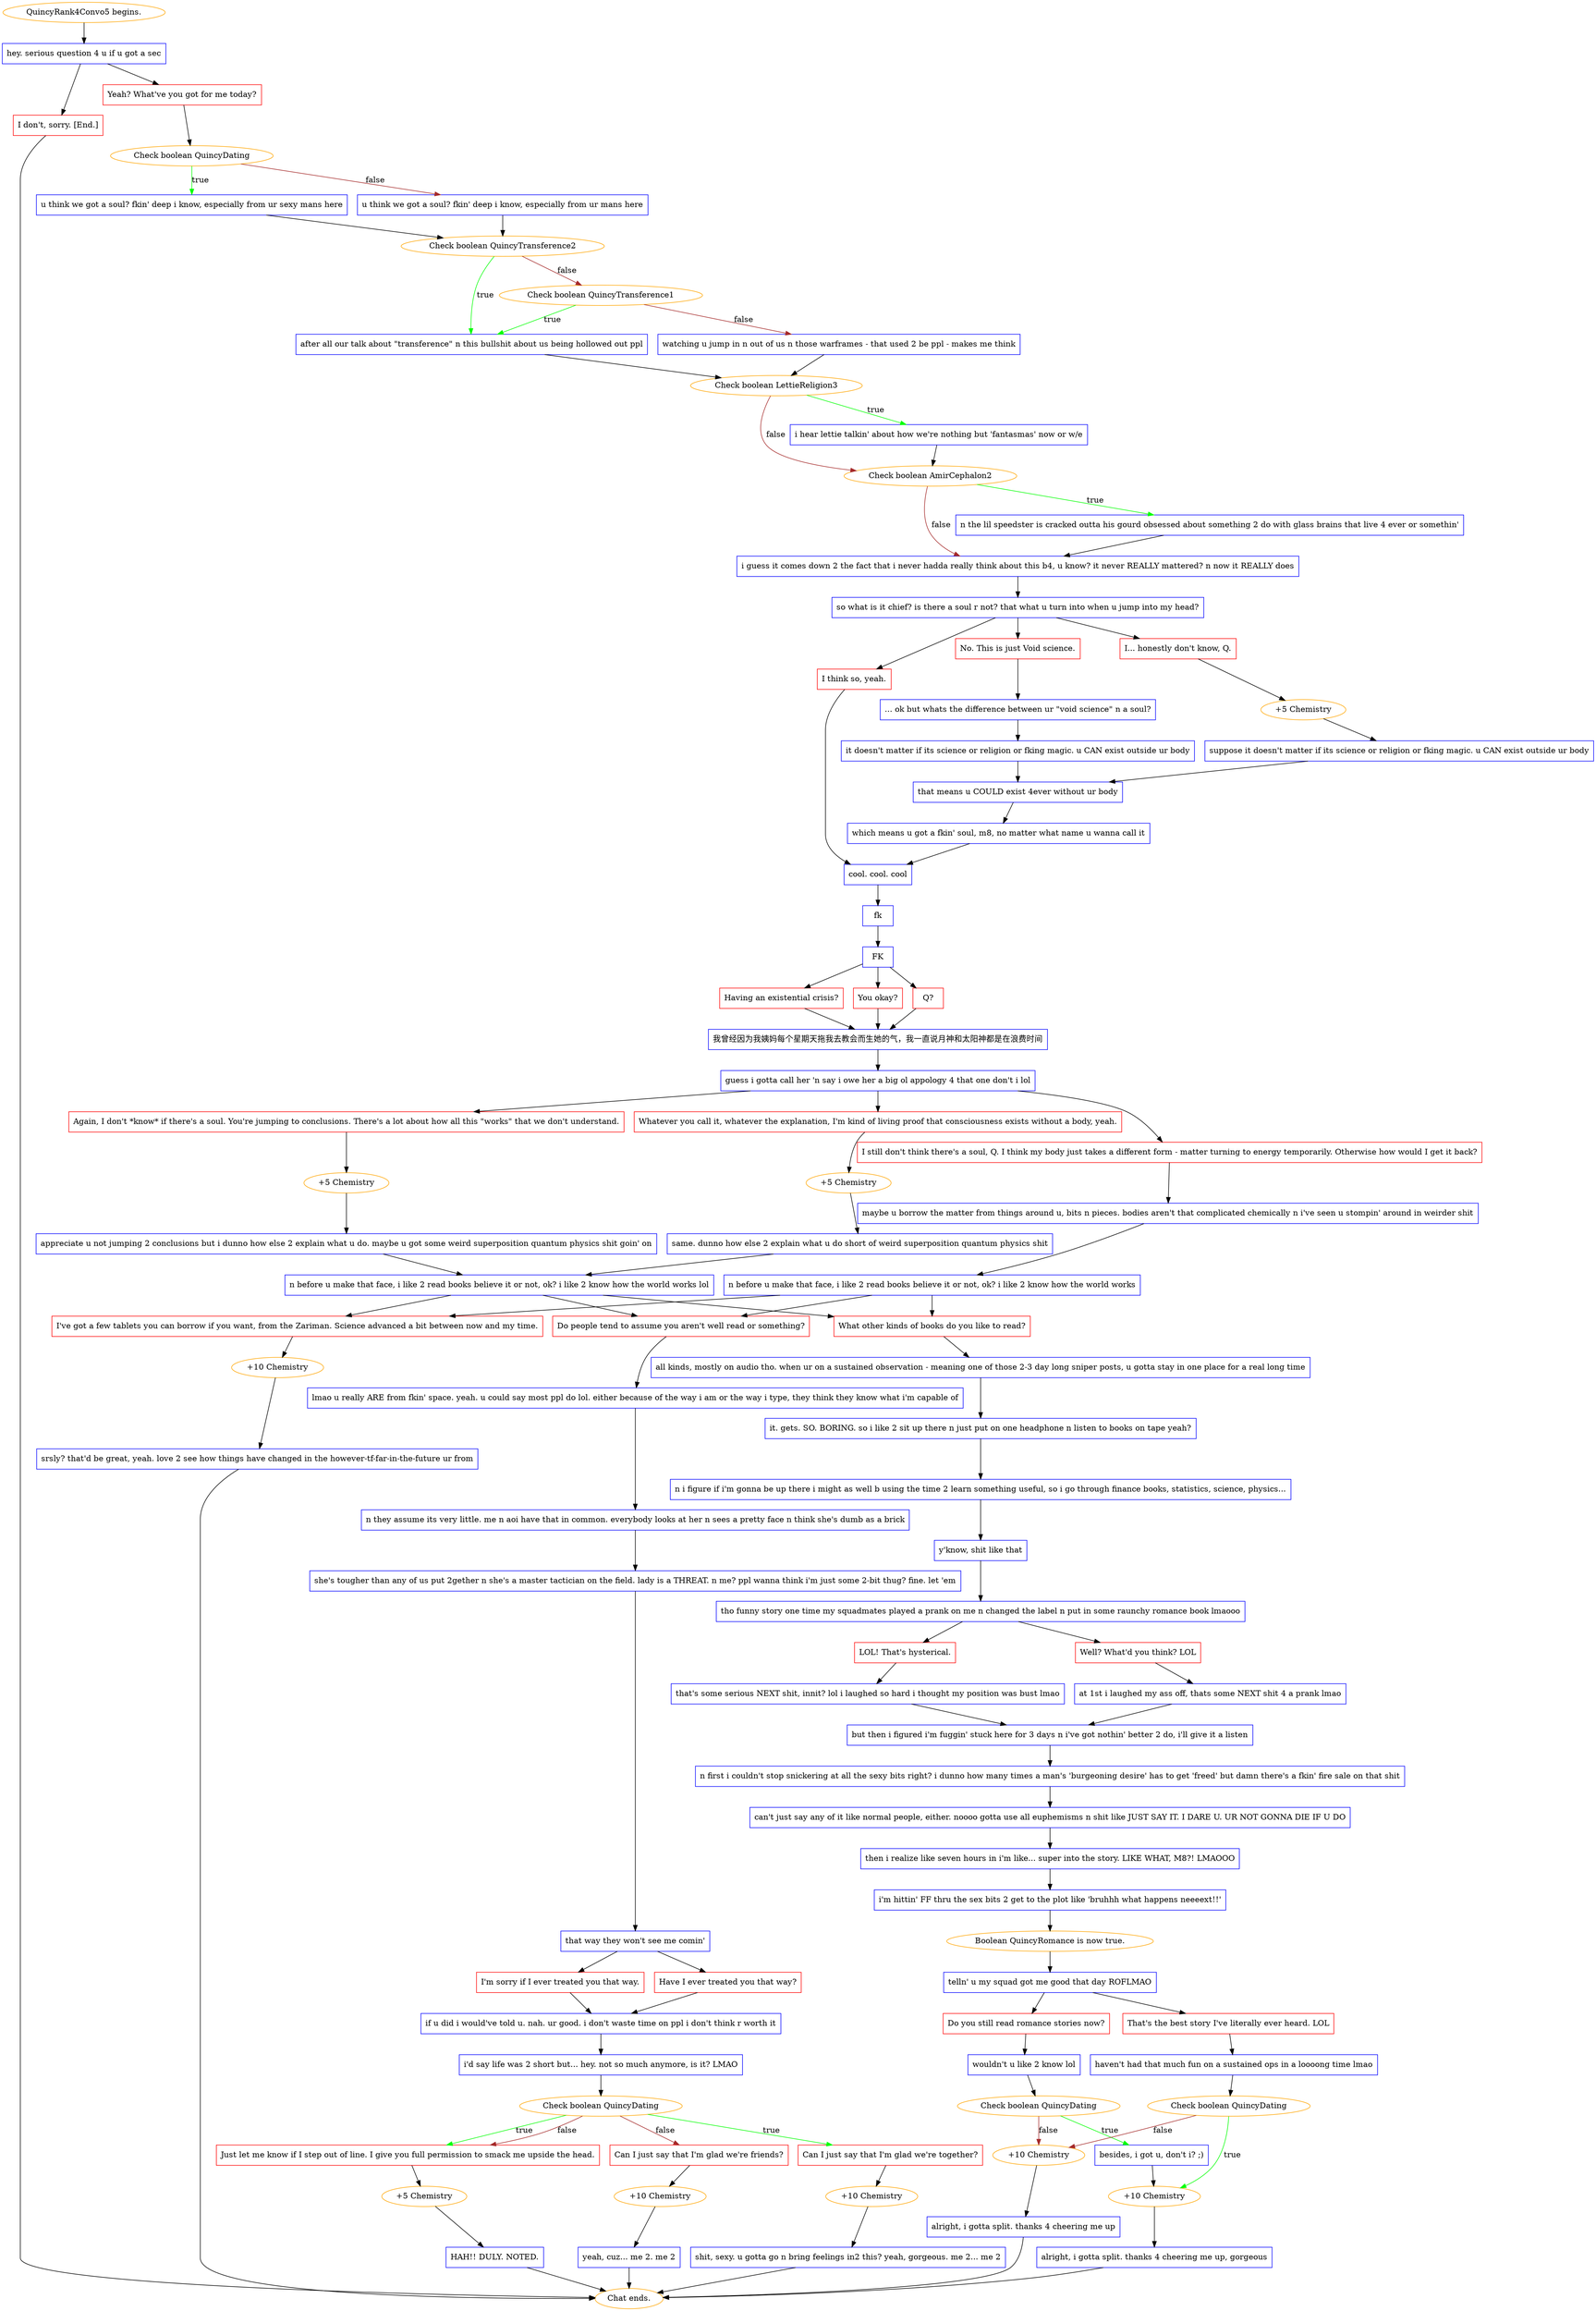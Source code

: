 digraph {
	"QuincyRank4Convo5 begins." [color=orange];
		"QuincyRank4Convo5 begins." -> j3260901526;
	j3260901526 [label="hey. serious question 4 u if u got a sec",shape=box,color=blue];
		j3260901526 -> j1938970341;
		j3260901526 -> j2289821527;
	j1938970341 [label="Yeah? What've you got for me today?",shape=box,color=red];
		j1938970341 -> j2766287080;
	j2289821527 [label="I don't, sorry. [End.]",shape=box,color=red];
		j2289821527 -> "Chat ends.";
	j2766287080 [label="Check boolean QuincyDating",color=orange];
		j2766287080 -> j3224415517 [label=true,color=green];
		j2766287080 -> j2116715771 [label=false,color=brown];
	"Chat ends." [color=orange];
	j3224415517 [label="u think we got a soul? fkin' deep i know, especially from ur sexy mans here",shape=box,color=blue];
		j3224415517 -> j326257790;
	j2116715771 [label="u think we got a soul? fkin' deep i know, especially from ur mans here",shape=box,color=blue];
		j2116715771 -> j326257790;
	j326257790 [label="Check boolean QuincyTransference2",color=orange];
		j326257790 -> j3743016753 [label=true,color=green];
		j326257790 -> j612349731 [label=false,color=brown];
	j3743016753 [label="after all our talk about \"transference\" n this bullshit about us being hollowed out ppl",shape=box,color=blue];
		j3743016753 -> j2577201681;
	j612349731 [label="Check boolean QuincyTransference1",color=orange];
		j612349731 -> j3743016753 [label=true,color=green];
		j612349731 -> j3638367645 [label=false,color=brown];
	j2577201681 [label="Check boolean LettieReligion3",color=orange];
		j2577201681 -> j2777117259 [label=true,color=green];
		j2577201681 -> j3776885986 [label=false,color=brown];
	j3638367645 [label="watching u jump in n out of us n those warframes - that used 2 be ppl - makes me think",shape=box,color=blue];
		j3638367645 -> j2577201681;
	j2777117259 [label="i hear lettie talkin' about how we're nothing but 'fantasmas' now or w/e",shape=box,color=blue];
		j2777117259 -> j3776885986;
	j3776885986 [label="Check boolean AmirCephalon2",color=orange];
		j3776885986 -> j4250130499 [label=true,color=green];
		j3776885986 -> j2536558763 [label=false,color=brown];
	j4250130499 [label="n the lil speedster is cracked outta his gourd obsessed about something 2 do with glass brains that live 4 ever or somethin'",shape=box,color=blue];
		j4250130499 -> j2536558763;
	j2536558763 [label="i guess it comes down 2 the fact that i never hadda really think about this b4, u know? it never REALLY mattered? n now it REALLY does",shape=box,color=blue];
		j2536558763 -> j1995493427;
	j1995493427 [label="so what is it chief? is there a soul r not? that what u turn into when u jump into my head?",shape=box,color=blue];
		j1995493427 -> j1854198291;
		j1995493427 -> j1789953279;
		j1995493427 -> j174902413;
	j1854198291 [label="I think so, yeah.",shape=box,color=red];
		j1854198291 -> j519199212;
	j1789953279 [label="No. This is just Void science.",shape=box,color=red];
		j1789953279 -> j453802291;
	j174902413 [label="I... honestly don't know, Q.",shape=box,color=red];
		j174902413 -> j2955292028;
	j519199212 [label="cool. cool. cool",shape=box,color=blue];
		j519199212 -> j4187067710;
	j453802291 [label="... ok but whats the difference between ur \"void science\" n a soul?",shape=box,color=blue];
		j453802291 -> j3896826564;
	j2955292028 [label="+5 Chemistry",color=orange];
		j2955292028 -> j2385328583;
	j4187067710 [label="fk",shape=box,color=blue];
		j4187067710 -> j894577044;
	j3896826564 [label="it doesn't matter if its science or religion or fking magic. u CAN exist outside ur body",shape=box,color=blue];
		j3896826564 -> j269764317;
	j2385328583 [label="suppose it doesn't matter if its science or religion or fking magic. u CAN exist outside ur body",shape=box,color=blue];
		j2385328583 -> j269764317;
	j894577044 [label="FK",shape=box,color=blue];
		j894577044 -> j1479013318;
		j894577044 -> j1137432135;
		j894577044 -> j1931231623;
	j269764317 [label="that means u COULD exist 4ever without ur body",shape=box,color=blue];
		j269764317 -> j2448547489;
	j1479013318 [label="Having an existential crisis?",shape=box,color=red];
		j1479013318 -> j1787595189;
	j1137432135 [label="You okay?",shape=box,color=red];
		j1137432135 -> j1787595189;
	j1931231623 [label="Q?",shape=box,color=red];
		j1931231623 -> j1787595189;
	j2448547489 [label="which means u got a fkin' soul, m8, no matter what name u wanna call it",shape=box,color=blue];
		j2448547489 -> j519199212;
	j1787595189 [label="我曾经因为我姨妈每个星期天拖我去教会而生她的气，我一直说月神和太阳神都是在浪费时间",shape=box,color=blue];
		j1787595189 -> j3402961147;
	j3402961147 [label="guess i gotta call her 'n say i owe her a big ol appology 4 that one don't i lol",shape=box,color=blue];
		j3402961147 -> j496087834;
		j3402961147 -> j549238527;
		j3402961147 -> j3869007619;
	j496087834 [label="Whatever you call it, whatever the explanation, I'm kind of living proof that consciousness exists without a body, yeah.",shape=box,color=red];
		j496087834 -> j3367044196;
	j549238527 [label="Again, I don't *know* if there's a soul. You're jumping to conclusions. There's a lot about how all this \"works\" that we don't understand.",shape=box,color=red];
		j549238527 -> j740461353;
	j3869007619 [label="I still don't think there's a soul, Q. I think my body just takes a different form - matter turning to energy temporarily. Otherwise how would I get it back?",shape=box,color=red];
		j3869007619 -> j3312365510;
	j3367044196 [label="+5 Chemistry",color=orange];
		j3367044196 -> j2402429071;
	j740461353 [label="+5 Chemistry",color=orange];
		j740461353 -> j3817550163;
	j3312365510 [label="maybe u borrow the matter from things around u, bits n pieces. bodies aren't that complicated chemically n i've seen u stompin' around in weirder shit",shape=box,color=blue];
		j3312365510 -> j4046362530;
	j2402429071 [label="same. dunno how else 2 explain what u do short of weird superposition quantum physics shit",shape=box,color=blue];
		j2402429071 -> j1624663169;
	j3817550163 [label="appreciate u not jumping 2 conclusions but i dunno how else 2 explain what u do. maybe u got some weird superposition quantum physics shit goin' on",shape=box,color=blue];
		j3817550163 -> j1624663169;
	j4046362530 [label="n before u make that face, i like 2 read books believe it or not, ok? i like 2 know how the world works",shape=box,color=blue];
		j4046362530 -> j1485985933;
		j4046362530 -> j1305576164;
		j4046362530 -> j1865851679;
	j1624663169 [label="n before u make that face, i like 2 read books believe it or not, ok? i like 2 know how the world works lol",shape=box,color=blue];
		j1624663169 -> j1485985933;
		j1624663169 -> j1305576164;
		j1624663169 -> j1865851679;
	j1485985933 [label="I've got a few tablets you can borrow if you want, from the Zariman. Science advanced a bit between now and my time.",shape=box,color=red];
		j1485985933 -> j54233501;
	j1305576164 [label="What other kinds of books do you like to read?",shape=box,color=red];
		j1305576164 -> j1744519431;
	j1865851679 [label="Do people tend to assume you aren't well read or something?",shape=box,color=red];
		j1865851679 -> j793124171;
	j54233501 [label="+10 Chemistry",color=orange];
		j54233501 -> j3298475703;
	j1744519431 [label="all kinds, mostly on audio tho. when ur on a sustained observation - meaning one of those 2-3 day long sniper posts, u gotta stay in one place for a real long time",shape=box,color=blue];
		j1744519431 -> j6761622;
	j793124171 [label="lmao u really ARE from fkin' space. yeah. u could say most ppl do lol. either because of the way i am or the way i type, they think they know what i'm capable of",shape=box,color=blue];
		j793124171 -> j349095538;
	j3298475703 [label="srsly? that'd be great, yeah. love 2 see how things have changed in the however-tf-far-in-the-future ur from",shape=box,color=blue];
		j3298475703 -> "Chat ends.";
	j6761622 [label="it. gets. SO. BORING. so i like 2 sit up there n just put on one headphone n listen to books on tape yeah?",shape=box,color=blue];
		j6761622 -> j786592857;
	j349095538 [label="n they assume its very little. me n aoi have that in common. everybody looks at her n sees a pretty face n think she's dumb as a brick",shape=box,color=blue];
		j349095538 -> j212101301;
	j786592857 [label="n i figure if i'm gonna be up there i might as well b using the time 2 learn something useful, so i go through finance books, statistics, science, physics...",shape=box,color=blue];
		j786592857 -> j585266063;
	j212101301 [label="she's tougher than any of us put 2gether n she's a master tactician on the field. lady is a THREAT. n me? ppl wanna think i'm just some 2-bit thug? fine. let 'em",shape=box,color=blue];
		j212101301 -> j856518582;
	j585266063 [label="y'know, shit like that",shape=box,color=blue];
		j585266063 -> j117308678;
	j856518582 [label="that way they won't see me comin'",shape=box,color=blue];
		j856518582 -> j3185473819;
		j856518582 -> j742282970;
	j117308678 [label="tho funny story one time my squadmates played a prank on me n changed the label n put in some raunchy romance book lmaooo",shape=box,color=blue];
		j117308678 -> j3581521208;
		j117308678 -> j2634429542;
	j3185473819 [label="Have I ever treated you that way?",shape=box,color=red];
		j3185473819 -> j2828963153;
	j742282970 [label="I'm sorry if I ever treated you that way.",shape=box,color=red];
		j742282970 -> j2828963153;
	j3581521208 [label="LOL! That's hysterical.",shape=box,color=red];
		j3581521208 -> j3533200168;
	j2634429542 [label="Well? What'd you think? LOL",shape=box,color=red];
		j2634429542 -> j1226712993;
	j2828963153 [label="if u did i would've told u. nah. ur good. i don't waste time on ppl i don't think r worth it",shape=box,color=blue];
		j2828963153 -> j3666326362;
	j3533200168 [label="that's some serious NEXT shit, innit? lol i laughed so hard i thought my position was bust lmao",shape=box,color=blue];
		j3533200168 -> j54353555;
	j1226712993 [label="at 1st i laughed my ass off, thats some NEXT shit 4 a prank lmao",shape=box,color=blue];
		j1226712993 -> j54353555;
	j3666326362 [label="i'd say life was 2 short but... hey. not so much anymore, is it? LMAO",shape=box,color=blue];
		j3666326362 -> j2277318633;
	j54353555 [label="but then i figured i'm fuggin' stuck here for 3 days n i've got nothin' better 2 do, i'll give it a listen",shape=box,color=blue];
		j54353555 -> j1092147890;
	j2277318633 [label="Check boolean QuincyDating",color=orange];
		j2277318633 -> j2159732338 [label=true,color=green];
		j2277318633 -> j710538379 [label=true,color=green];
		j2277318633 -> j631304521 [label=false,color=brown];
		j2277318633 -> j710538379 [label=false,color=brown];
	j1092147890 [label="n first i couldn't stop snickering at all the sexy bits right? i dunno how many times a man's 'burgeoning desire' has to get 'freed' but damn there's a fkin' fire sale on that shit",shape=box,color=blue];
		j1092147890 -> j628412608;
	j2159732338 [label="Can I just say that I'm glad we're together?",shape=box,color=red];
		j2159732338 -> j1734536789;
	j710538379 [label="Just let me know if I step out of line. I give you full permission to smack me upside the head.",shape=box,color=red];
		j710538379 -> j651457173;
	j631304521 [label="Can I just say that I'm glad we're friends?",shape=box,color=red];
		j631304521 -> j326300696;
	j628412608 [label="can't just say any of it like normal people, either. noooo gotta use all euphemisms n shit like JUST SAY IT. I DARE U. UR NOT GONNA DIE IF U DO",shape=box,color=blue];
		j628412608 -> j552727331;
	j1734536789 [label="+10 Chemistry",color=orange];
		j1734536789 -> j1237488041;
	j651457173 [label="+5 Chemistry",color=orange];
		j651457173 -> j2046257741;
	j326300696 [label="+10 Chemistry",color=orange];
		j326300696 -> j3057244679;
	j552727331 [label="then i realize like seven hours in i'm like... super into the story. LIKE WHAT, M8?! LMAOOO",shape=box,color=blue];
		j552727331 -> j3254090768;
	j1237488041 [label="shit, sexy. u gotta go n bring feelings in2 this? yeah, gorgeous. me 2... me 2",shape=box,color=blue];
		j1237488041 -> "Chat ends.";
	j2046257741 [label="HAH!! DULY. NOTED.",shape=box,color=blue];
		j2046257741 -> "Chat ends.";
	j3057244679 [label="yeah, cuz... me 2. me 2",shape=box,color=blue];
		j3057244679 -> "Chat ends.";
	j3254090768 [label="i'm hittin' FF thru the sex bits 2 get to the plot like 'bruhhh what happens neeeext!!'",shape=box,color=blue];
		j3254090768 -> j2135393838;
	j2135393838 [label="Boolean QuincyRomance is now true.",color=orange];
		j2135393838 -> j1492383159;
	j1492383159 [label="telln' u my squad got me good that day ROFLMAO",shape=box,color=blue];
		j1492383159 -> j3611162565;
		j1492383159 -> j803964986;
	j3611162565 [label="Do you still read romance stories now?",shape=box,color=red];
		j3611162565 -> j1198921742;
	j803964986 [label="That's the best story I've literally ever heard. LOL",shape=box,color=red];
		j803964986 -> j1135028221;
	j1198921742 [label="wouldn't u like 2 know lol",shape=box,color=blue];
		j1198921742 -> j604126944;
	j1135028221 [label="haven't had that much fun on a sustained ops in a loooong time lmao",shape=box,color=blue];
		j1135028221 -> j1600301015;
	j604126944 [label="Check boolean QuincyDating",color=orange];
		j604126944 -> j3548157724 [label=true,color=green];
		j604126944 -> j1133246837 [label=false,color=brown];
	j1600301015 [label="Check boolean QuincyDating",color=orange];
		j1600301015 -> j3686568174 [label=true,color=green];
		j1600301015 -> j1133246837 [label=false,color=brown];
	j3548157724 [label="besides, i got u, don't i? ;)",shape=box,color=blue];
		j3548157724 -> j3686568174;
	j1133246837 [label="+10 Chemistry",color=orange];
		j1133246837 -> j1895351131;
	j3686568174 [label="+10 Chemistry",color=orange];
		j3686568174 -> j4261962471;
	j1895351131 [label="alright, i gotta split. thanks 4 cheering me up",shape=box,color=blue];
		j1895351131 -> "Chat ends.";
	j4261962471 [label="alright, i gotta split. thanks 4 cheering me up, gorgeous",shape=box,color=blue];
		j4261962471 -> "Chat ends.";
}